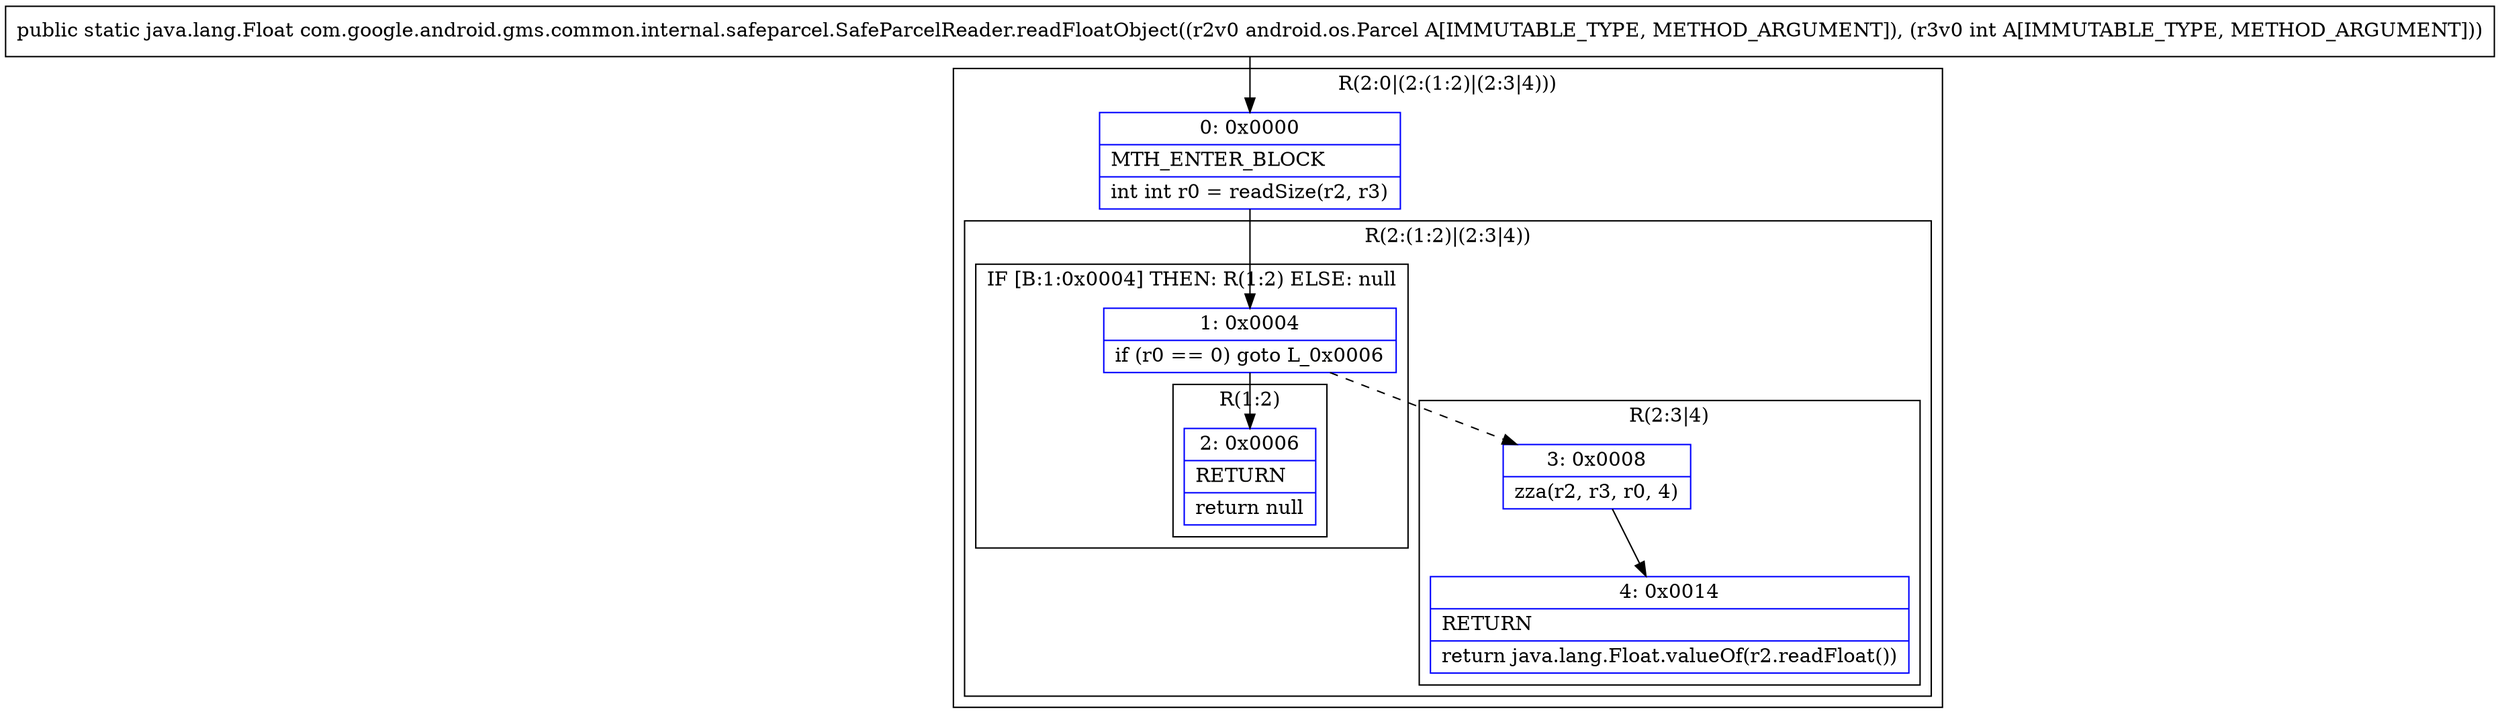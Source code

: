 digraph "CFG forcom.google.android.gms.common.internal.safeparcel.SafeParcelReader.readFloatObject(Landroid\/os\/Parcel;I)Ljava\/lang\/Float;" {
subgraph cluster_Region_430619658 {
label = "R(2:0|(2:(1:2)|(2:3|4)))";
node [shape=record,color=blue];
Node_0 [shape=record,label="{0\:\ 0x0000|MTH_ENTER_BLOCK\l|int int r0 = readSize(r2, r3)\l}"];
subgraph cluster_Region_1693684356 {
label = "R(2:(1:2)|(2:3|4))";
node [shape=record,color=blue];
subgraph cluster_IfRegion_463285097 {
label = "IF [B:1:0x0004] THEN: R(1:2) ELSE: null";
node [shape=record,color=blue];
Node_1 [shape=record,label="{1\:\ 0x0004|if (r0 == 0) goto L_0x0006\l}"];
subgraph cluster_Region_1197011827 {
label = "R(1:2)";
node [shape=record,color=blue];
Node_2 [shape=record,label="{2\:\ 0x0006|RETURN\l|return null\l}"];
}
}
subgraph cluster_Region_676712938 {
label = "R(2:3|4)";
node [shape=record,color=blue];
Node_3 [shape=record,label="{3\:\ 0x0008|zza(r2, r3, r0, 4)\l}"];
Node_4 [shape=record,label="{4\:\ 0x0014|RETURN\l|return java.lang.Float.valueOf(r2.readFloat())\l}"];
}
}
}
MethodNode[shape=record,label="{public static java.lang.Float com.google.android.gms.common.internal.safeparcel.SafeParcelReader.readFloatObject((r2v0 android.os.Parcel A[IMMUTABLE_TYPE, METHOD_ARGUMENT]), (r3v0 int A[IMMUTABLE_TYPE, METHOD_ARGUMENT])) }"];
MethodNode -> Node_0;
Node_0 -> Node_1;
Node_1 -> Node_2;
Node_1 -> Node_3[style=dashed];
Node_3 -> Node_4;
}

